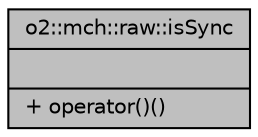 digraph "o2::mch::raw::isSync"
{
 // INTERACTIVE_SVG=YES
  bgcolor="transparent";
  edge [fontname="Helvetica",fontsize="10",labelfontname="Helvetica",labelfontsize="10"];
  node [fontname="Helvetica",fontsize="10",shape=record];
  Node1 [label="{o2::mch::raw::isSync\n||+ operator()()\l}",height=0.2,width=0.4,color="black", fillcolor="grey75", style="filled", fontcolor="black"];
}
